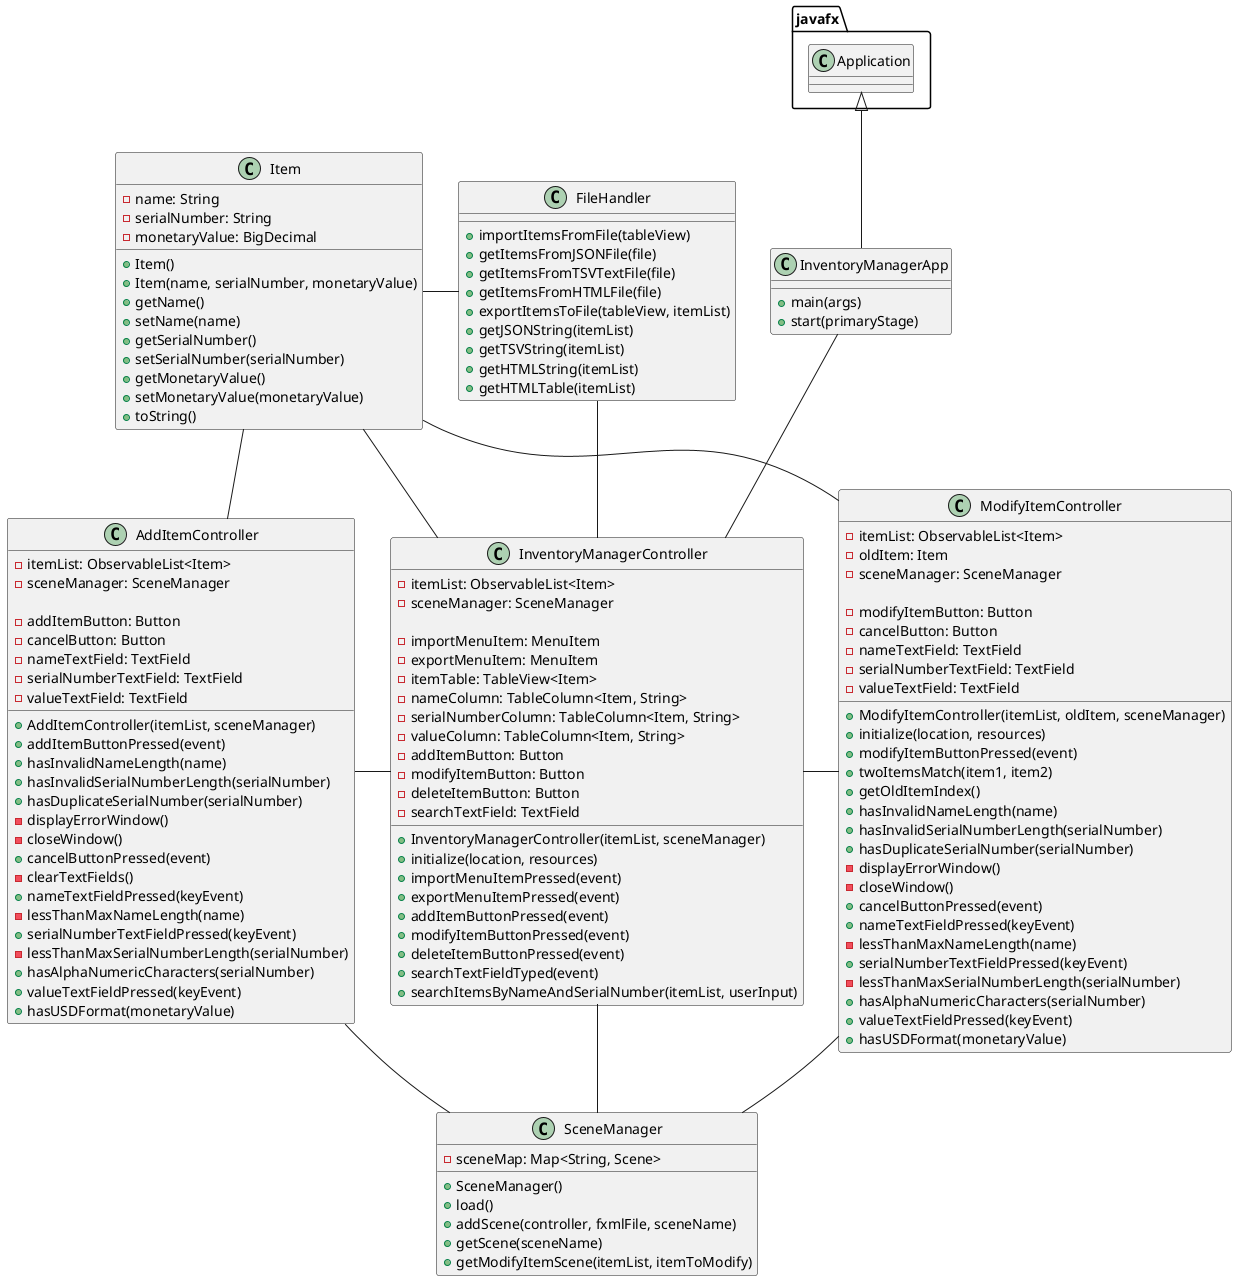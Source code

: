 @startuml

class InventoryManagerApp {
    + main(args)
    + start(primaryStage)
}

class SceneManager {
    - sceneMap: Map<String, Scene>

    + SceneManager()
    + load()
    + addScene(controller, fxmlFile, sceneName)
    + getScene(sceneName)
    + getModifyItemScene(itemList, itemToModify)
}

class InventoryManagerController {
    - itemList: ObservableList<Item>
    - sceneManager: SceneManager

    - importMenuItem: MenuItem
    - exportMenuItem: MenuItem
    - itemTable: TableView<Item>
    - nameColumn: TableColumn<Item, String>
    - serialNumberColumn: TableColumn<Item, String>
    - valueColumn: TableColumn<Item, String>
    - addItemButton: Button
    - modifyItemButton: Button
    - deleteItemButton: Button
    - searchTextField: TextField

    + InventoryManagerController(itemList, sceneManager)
    + initialize(location, resources)
    + importMenuItemPressed(event)
    + exportMenuItemPressed(event)
    + addItemButtonPressed(event)
    + modifyItemButtonPressed(event)
    + deleteItemButtonPressed(event)
    + searchTextFieldTyped(event)
    + searchItemsByNameAndSerialNumber(itemList, userInput)
}

class AddItemController {
    - itemList: ObservableList<Item>
    - sceneManager: SceneManager

    - addItemButton: Button
    - cancelButton: Button
    - nameTextField: TextField
    - serialNumberTextField: TextField
    - valueTextField: TextField

    + AddItemController(itemList, sceneManager)
    + addItemButtonPressed(event)
    + hasInvalidNameLength(name)
    + hasInvalidSerialNumberLength(serialNumber)
    + hasDuplicateSerialNumber(serialNumber)
    - displayErrorWindow()
    - closeWindow()
    + cancelButtonPressed(event)
    - clearTextFields()
    + nameTextFieldPressed(keyEvent)
    - lessThanMaxNameLength(name)
    + serialNumberTextFieldPressed(keyEvent)
    - lessThanMaxSerialNumberLength(serialNumber)
    + hasAlphaNumericCharacters(serialNumber)
    + valueTextFieldPressed(keyEvent)
    + hasUSDFormat(monetaryValue)
}

class ModifyItemController {
    - itemList: ObservableList<Item>
    - oldItem: Item
    - sceneManager: SceneManager

    - modifyItemButton: Button
    - cancelButton: Button
    - nameTextField: TextField
    - serialNumberTextField: TextField
    - valueTextField: TextField

    + ModifyItemController(itemList, oldItem, sceneManager)
    + initialize(location, resources)
    + modifyItemButtonPressed(event)
    + twoItemsMatch(item1, item2)
    + getOldItemIndex()
    + hasInvalidNameLength(name)
    + hasInvalidSerialNumberLength(serialNumber)
    + hasDuplicateSerialNumber(serialNumber)
    - displayErrorWindow()
    - closeWindow()
    + cancelButtonPressed(event)
    + nameTextFieldPressed(keyEvent)
    - lessThanMaxNameLength(name)
    + serialNumberTextFieldPressed(keyEvent)
    - lessThanMaxSerialNumberLength(serialNumber)
    + hasAlphaNumericCharacters(serialNumber)
    + valueTextFieldPressed(keyEvent)
    + hasUSDFormat(monetaryValue)
}

class FileHandler {
    + importItemsFromFile(tableView)
    + getItemsFromJSONFile(file)
    + getItemsFromTSVTextFile(file)
    + getItemsFromHTMLFile(file)
    + exportItemsToFile(tableView, itemList)
    + getJSONString(itemList)
    + getTSVString(itemList)
    + getHTMLString(itemList)
    + getHTMLTable(itemList)
}

class Item {
    - name: String
    - serialNumber: String
    - monetaryValue: BigDecimal

    + Item()
    + Item(name, serialNumber, monetaryValue)
    + getName()
    + setName(name)
    + getSerialNumber()
    + setSerialNumber(serialNumber)
    + getMonetaryValue()
    + setMonetaryValue(monetaryValue)
    + toString()
}

javafx.Application <|-- InventoryManagerApp

InventoryManagerApp -- InventoryManagerController
AddItemController - InventoryManagerController
InventoryManagerController - ModifyItemController
FileHandler -- InventoryManagerController

SceneManager -- InventoryManagerController
SceneManager -- AddItemController
ModifyItemController -- SceneManager

Item -- InventoryManagerController
Item -- AddItemController
Item -- ModifyItemController
Item - FileHandler

@enduml